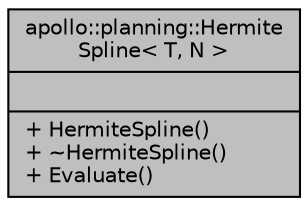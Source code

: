 digraph "apollo::planning::HermiteSpline&lt; T, N &gt;"
{
  edge [fontname="Helvetica",fontsize="10",labelfontname="Helvetica",labelfontsize="10"];
  node [fontname="Helvetica",fontsize="10",shape=record];
  Node1 [label="{apollo::planning::Hermite\lSpline\< T, N \>\n||+ HermiteSpline()\l+ ~HermiteSpline()\l+ Evaluate()\l}",height=0.2,width=0.4,color="black", fillcolor="grey75", style="filled" fontcolor="black"];
}

